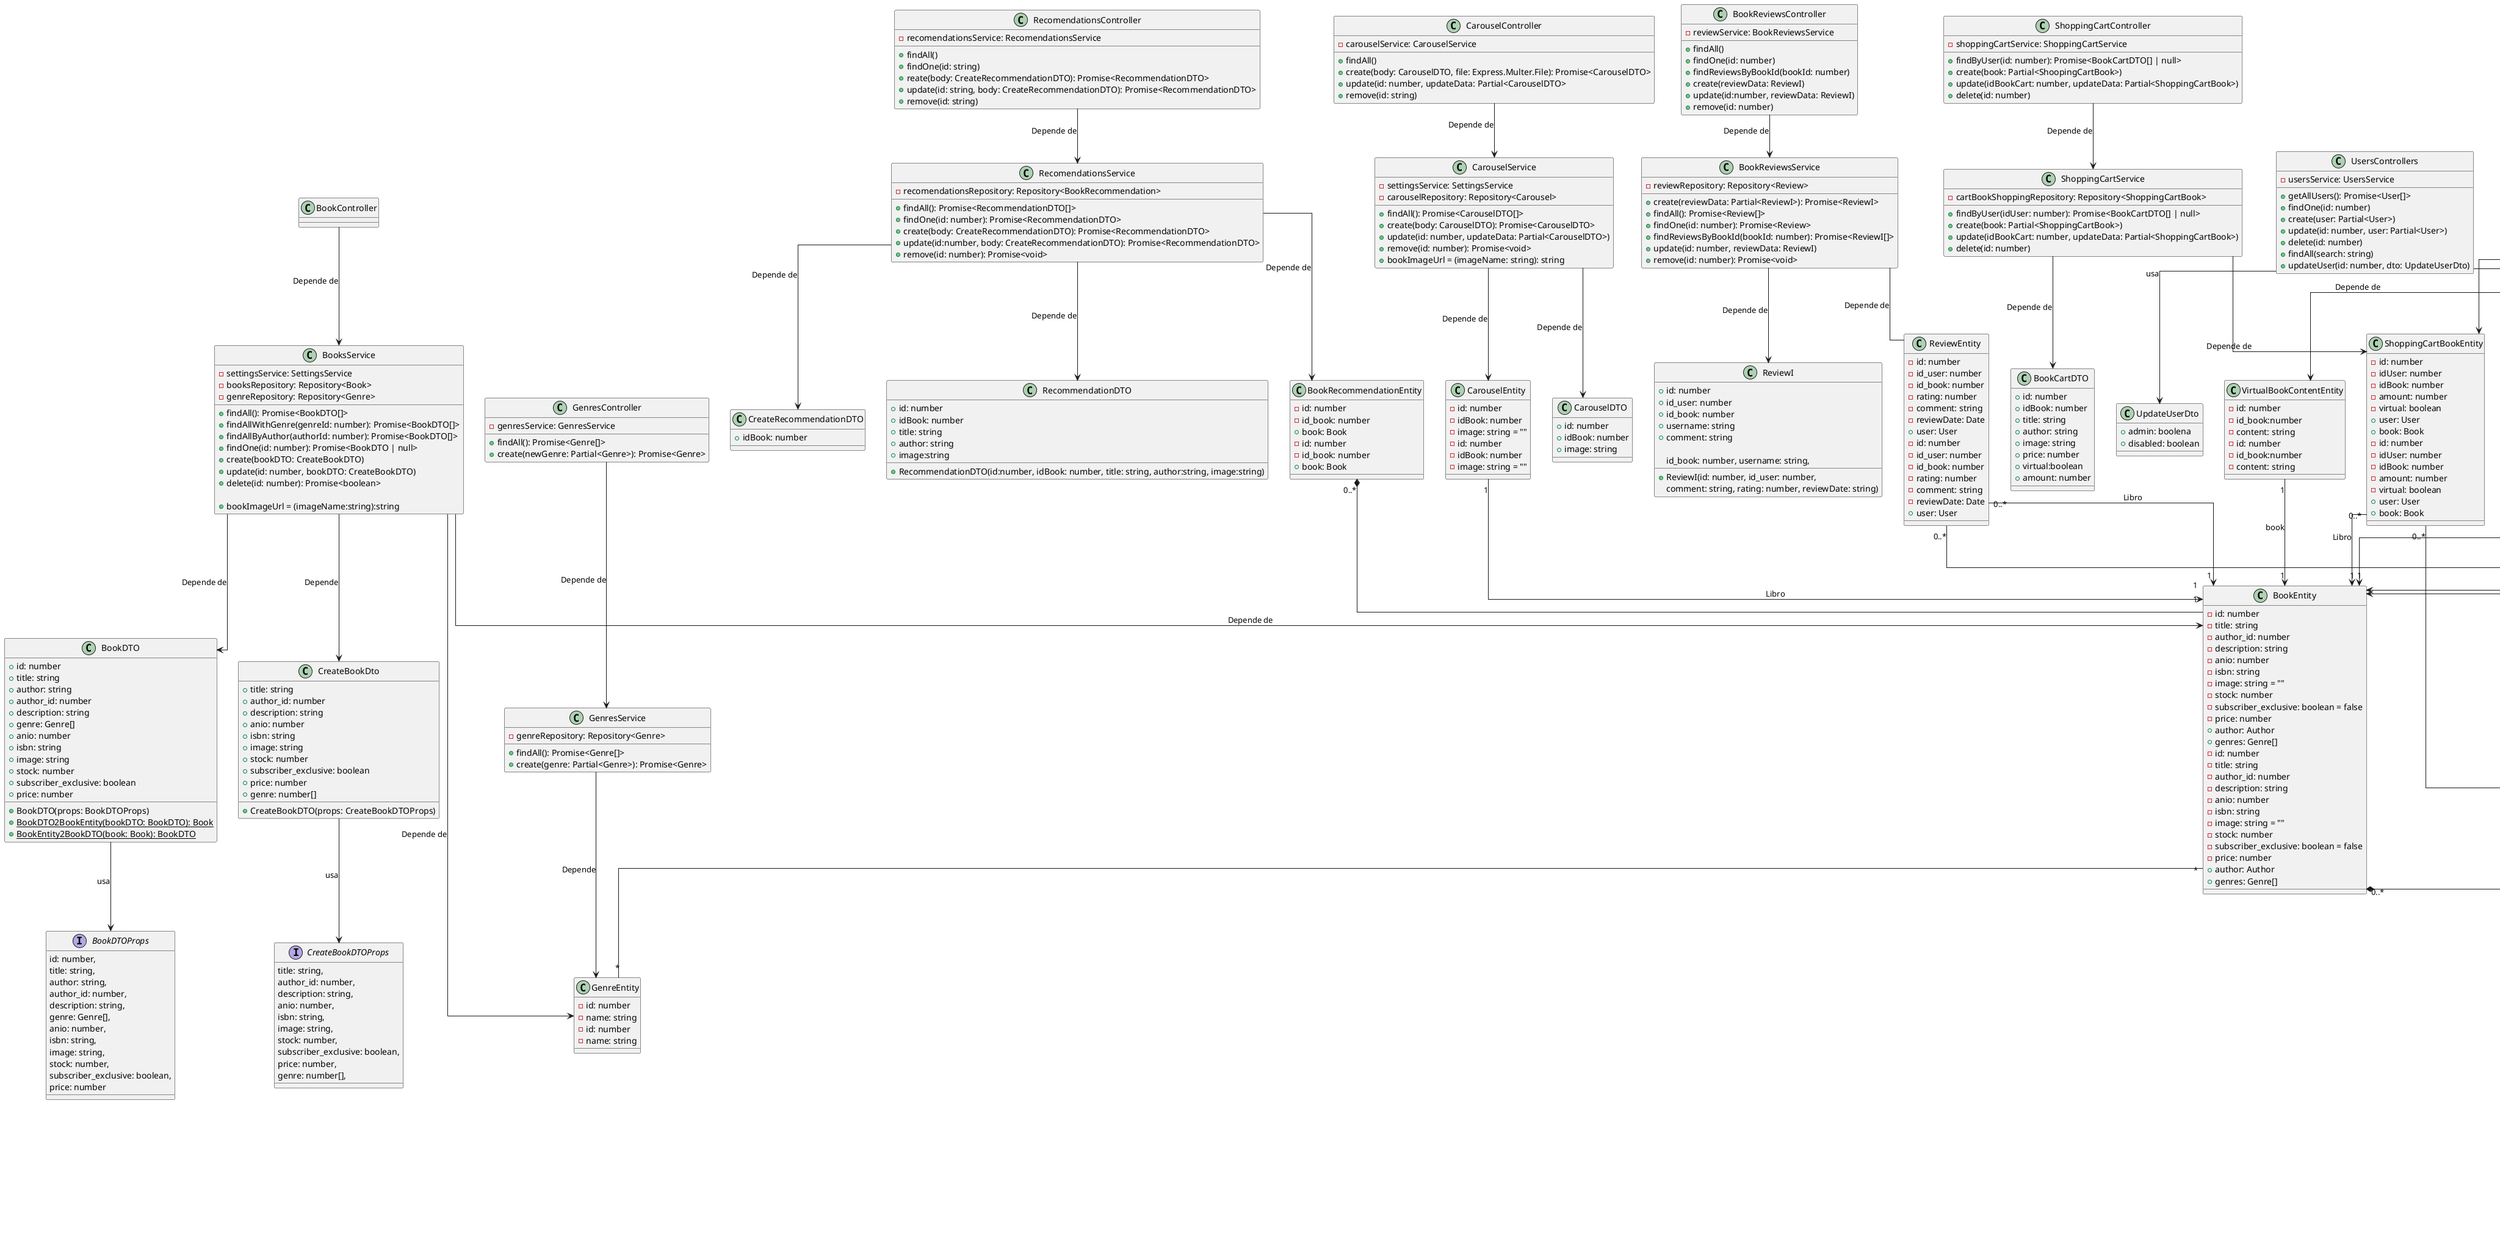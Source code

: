 @startuml Alejandria
skinparam linetype ortho


'========================
'Entidades
'========================

class AuthorEntity{
    - id: number
    - name: string
}

class BookRecommendationEntity {
    - id: number
    - id_book: number
    + book: Book
}

class BookEntity {
    - id: number
    - title: string
    - author_id: number
    - description: string
    - anio: number
    - isbn: string
    - image: string = ""
    - stock: number
    - subscriber_exclusive: boolean = false
    - price: number
    + author: Author
    + genres: Genre[]
}

class CarouselEntity  {
    - id: number
    - idBook: number
    - image: string = ""
}

class  GenreEntity {
    - id: number
    - name: string
}

class PurchaseEntity {
    - id: number
    - idUser: number
    - idBook: number
    - amount: number
    - price: number
    - virtual: boolean = false
    - purchaseDate: Date
    + user: User
    + book: Book
}

class ReviewEntity {
    - id: number
    - id_user: number
    - id_book: number
    - rating: number
    - comment: string
    - reviewDate: Date
    + user: User
}

'class SesionTokenEntity {
'    - id: number
'    - idBook: number
'    - token: string
'}

class ShoppingCartBookEntity {
    - id: number
    - idUser: number
    - idBook: number
    - amount: number
    - virtual: boolean
    + user: User
    + book: Book
}

class UserSubscriptionEntity {
    - id: number
    + user: User
    - startDate: Date
    - endDate: Date
    - ongoing: boolean
    - subscription: Subscription
}

class SubscriptionEntity {
    - id: number
    - price: number
    + userSubscriptions: UserSubscription[]
}

class UserVirtualBooksEntity {
    - id: number
    - id_user: number
    - id_book: number
    + book: Book
}

class VirtualBookContentEntity {
    - id: number
    - id_book:number
    - content: string
}

class UserEntity {
    - id: number
    - firstname: string
    - lastname: string
    - username: string
    - email: string
    - password: string
    - tel: string
    - admin: boolean
    - disabled: boolean
    - registrationDate: Date
    + userSubscriptions: UserSubscription[]
}

Class UserSubscriptionDiscountEntity {
    - id: number
    - subscription: Subscription
    - discount: number
}
class AuthorEntity{
    - id: number
    - name: string
}

class BookRecommendationEntity {
    - id: number
    - id_book: number
    + book: Book
}

class BookEntity {
    - id: number
    - title: string
    - author_id: number
    - description: string
    - anio: number
    - isbn: string
    - image: string = ""
    - stock: number
    - subscriber_exclusive: boolean = false
    - price: number
    + author: Author
    + genres: Genre[]
}

class CarouselEntity  {
    - id: number
    - idBook: number
    - image: string = ""
}

class  GenreEntity {
    - id: number
    - name: string
}

class PurchaseEntity {
    - id: number
    - idUser: number
    - idBook: number
    - amount: number
    - price: number
    - virtual: boolean = false
    - purchaseDate: Date
    + user: User
    + book: Book
}

class ReviewEntity {
    - id: number
    - id_user: number
    - id_book: number
    - rating: number
    - comment: string
    - reviewDate: Date
    + user: User
}

'class SesionTokenEntity {
'    - id: number
'    - idBook: number
'    - token: string
'}

class ShoppingCartBookEntity {
    - id: number
    - idUser: number
    - idBook: number
    - amount: number
    - virtual: boolean
    + user: User
    + book: Book
}

class UserSubscriptionEntity {
    - id: number
    + user: User
    - startDate: Date
    - endDate: Date
    - ongoing: boolean
    - subscription: Subscription
}

class SubscriptionEntity {
    - id: number
    - price: number
    + userSubscriptions: UserSubscription[]
}

class UserVirtualBooksEntity {
    - id: number
    - id_user: number
    - id_book: number
    + book: Book
}

class VirtualBookContentEntity {
    - id: number
    - id_book:number
    - content: string
}

class UserEntity {
    - id: number
    - firstname: string
    - lastname: string
    - username: string
    - email: string
    - password: string
    - tel: string
    - admin: boolean
    - disabled: boolean
    - registrationDate: Date
    + userSubscriptions: UserSubscription[]
}

Class UserSubscriptionDiscountEntity {
    - id: number
    - subscription: Subscription
    - discount: number
}


'========================
' DTOs
'========================

class LoginRequestBody {
    + email: string
    + password: string

    + LoginRequestBody(email: string, password: string)
}

class RegisterRequestBody {
    + username: string
    + firstname: string
    + lastname: string
    + email: string
    + password: string

    + RegisterRequestBody(props: registerRequestBodyProps)
}

interface registerRequestBodyProps {
    'flecha de uso de registerRequestBody a props
    username: string,
    firstname: string,
    lastname: string,
    email: string,
    password: string
}

class CreateAuthorDto {
    + name: string;

    + CreateAuthorDto(name: string)
}

class BookDTO {
    + id: number
    + title: string
    + author: string
    + author_id: number
    + description: string
    + genre: Genre[]
    + anio: number
    + isbn: string
    + image: string
    + stock: number
    + subscriber_exclusive: boolean
    + price: number

    + BookDTO(props: BookDTOProps)
    + {static} BookDTO2BookEntity(bookDTO: BookDTO): Book
    + {static} BookEntity2BookDTO(book: Book): BookDTO
}

interface BookDTOProps {
    id: number,
    title: string,
    author: string,
    author_id: number,
    description: string,
    genre: Genre[],
    anio: number,
    isbn: string,
    image: string,
    stock: number,
    subscriber_exclusive: boolean,
    price: number
}

class CreateBookDto {
    + title: string
    + author_id: number
    + description: string
    + anio: number
    + isbn: string
    + image: string
    + stock: number
    + subscriber_exclusive: boolean
    + price: number
    + genre: number[]

    + CreateBookDTO(props: CreateBookDTOProps)
}

interface CreateBookDTOProps {
    title: string,
    author_id: number,
    description: string,
    anio: number,
    isbn: string,
    image: string,
    stock: number,
    subscriber_exclusive: boolean,
    price: number,
    genre: number[],
}

class CatalogueBookDTO {
    + id: number
    + id_user: number
    + id_book: number
    + title: string
    + author: string
    + image: string
    + price: number
    + virtual: boolean
    + amount: number
    + purchaseDate: Date
}

class BookContentDTO {
    + idBook: number
    + content:string

    + BookContentDTO(idBook:number, content:string)
}

class LibraryBookDTO {
    + id: number
    + title: string
    + author_id: number
    + description: string
    + isbn: string
    + image: string
    + LibraryBookDTO(id: number, title: string, author_id: number,
     description: string, isbn: string, image: string)
}

class CreateUserVirtualBookDto {
    + idUser: number
    + idBook: number

    + CreateUserVirtualBookDto(idUser: number, idBook: number)
}

class ReviewI {
    + id: number
    + id_user: number
    + id_book: number
    + username: string
    + comment: string

    + ReviewI(id: number, id_user: number, 
    id_book: number, username: string, 
    comment: string, rating: number, reviewDate: string)
}

class PurchaseDTO {
    + id:number
    + id_user:number
    + title: string
    + author: string
    + image: string
    + price: number
    + virtual: boolean
    + amount: number
    + purchaseDate: Date

    + PurchaseDTO(props: PurchaseDTOProps)
}

interface PurchaseDTOProps {
    id: number,
    id_user: number,
    id_book: number,
    title: string,
    author: string,
    image: string,
    price: number,
    virtual: boolean,
    amount: number,
    purchaseDate: Date,
}

class CreateRecommendationDTO {
    + idBook: number
}

class RecommendationDTO {
    + id: number
    + idBook: number
    + title: string
    + author: string
    + image:string

    + RecommendationDTO(id:number, idBook: number, title: string, author:string, image:string)
}

class CarouselDTO {
    + id: number
    + idBook: number
    + image: string
}

class BookCartDTO {
    + id: number
    + idBook: number
    + title: string
    + author: string
    + image: string
    + price: number
    + virtual:boolean
    + amount: number
}

class SubscriptionDTO {
    + id:number
    + price: number
}

class UserSubscriptionDTO {
    + id: number
    + startDate: string
    + endDate: string
    + ongoing: boolean
    + subscription: SubscriptionDTO | null
}

class UpdateUserDto {
    + admin: boolena
    + disabled: boolean
}

'========================
'Servicies
'========================

class AuthService {
    - usersService: UsersService
    - jwtService: JwtService

    + register(requestBody: RegisterRequestBody)
    + login(requestBody: LoginRequestBody)
    + validateUser(email: string, pass: string)
}

class AuthorService {
    - authorRepository: Repository<Author>

    + create(createAuthorDto: CreateAuthorDto): Promise<Author>
    + findAll(): Promise<Author[]>
    + findOne(id: number): Promise<Author>
    + remove(id: number): Promise<void>
}

class BooksService {
    - settingsService: SettingsService
    - booksRepository: Repository<Book>
    - genreRepository: Repository<Genre>

    + findAll(): Promise<BookDTO[]>
    + findAllWithGenre(genreId: number): Promise<BookDTO[]>
    + findAllByAuthor(authorId: number): Promise<BookDTO[]>
    + findOne(id: number): Promise<BookDTO | null>
    + create(bookDTO: CreateBookDTO)
    + update(id: number, bookDTO: CreateBookDTO)
    + delete(id: number): Promise<boolean>

    + bookImageUrl = (imageName:string):string
}

class CatalogueBooksService {
    - booksService: BooksService

    + findAll(): Promise<CatalogueBookDTO[]>
    + findOne(id: number)
}

class BookContentService {
    -  bookContentRepository: Repository<VirtualBookContent>

    + get(id:number):Promise<BookContentDTO|null>
    + create(bookContent: Partial<BookContentDTO>): Promise<BookContentDTO>
    + update(id:number, bookContent: BookContentDTO)
    + delete(id: number)
}

class LibraryBooksService {
    - userVirtualBooks: Repository<UserVirtualBooks>

    + findAllByUser(idUser: number): Promise<LibraryBookDTO[]>
    + create(userVirtualBook: { idUser: number, idBook: number }): Promise<UserVirtualBooks>
}

class BookReviewsService {
    - reviewRepository: Repository<Review>

    + create(reviewData: Partial<ReviewI>): Promise<ReviewI>
    + findAll(): Promise<Review[]>
    + findOne(id: number): Promise<Review>
    + findReviewsByBookId(bookId: number): Promise<ReviewI[]>
    + update(id: number, reviewData: ReviewI)
    + remove(id: number): Promise<void>
}

class GenresService {
    - genreRepository: Repository<Genre>

    + findAll(): Promise<Genre[]>
    + create(genre: Partial<Genre>): Promise<Genre>
}

class PurchaseService {
    - purchaseRepository: Repository<Purchase>,
    - cartRepository: Repository<ShoppingCartBook>
    - booksRepository: Repository<Book>
    - userRepository: Repository<User>

    + processPurchase(idUser: number, cartItems: PurchaseItem[]): Promise<void>
    + getPurchaseHistory(idUser: number): Promise<PurchaseDTO[] | null>
}

class RecomendationsService {
    - recomendationsRepository: Repository<BookRecommendation>

    + findAll(): Promise<RecommendationDTO[]>
    + findOne(id: number): Promise<RecommendationDTO>
    + create(body: CreateRecommendationDTO): Promise<RecommendationDTO>
    + update(id:number, body: CreateRecommendationDTO): Promise<RecommendationDTO>
    + remove(id: number): Promise<void>
}

class CarouselService {
    - settingsService: SettingsService
    - carouselRepository: Repository<Carousel>

    + findAll(): Promise<CarouselDTO[]>
    + create(body: CarouselDTO): Promise<CarouselDTO>
    + update(id: number, updateData: Partial<CarouselDTO>)
    + remove(id: number): Promise<void>
    + bookImageUrl = (imageName: string): string
}

class ShoppingCartService {
    - cartBookShoppingRepository: Repository<ShoppingCartBook>

    + findByUser(idUser: number): Promise<BookCartDTO[] | null>
    + create(book: Partial<ShoppingCartBook>)
    + update(idBookCart: number, updateData: Partial<ShoppingCartBook>)
    + delete(id: number)
}

class SubscriptionService {
    - subscriptionConfigRepository: Repository<Subscription>

    + get(): Promise<SubscriptionDTO>
    + update(id: number, config: Partial<SubscriptionDTO>)
    + create(data: SubscriptionDTO): Promise<Subscription>
}

class UserSubscriptionService {
    - userSubscriptionRepository: Repository<UserSubscription>
    - userRepository: Repository<User>
    - subscriptionRepository: Repository<Subscription>

    + createSubscription(userId: number, startDate: Date, endDate: Date): Promise<UserSubscription>
    + getUserSubscription(userId: number): Promise<UserSubscriptionDTO>
    + getUserSubscriptions(): Promise<UserSubscriptionDTO[]>
    + cancelSubscription(id: number): Promise<void>
}

class UsersService {
    - usersRepository: Repository<User>

    + findAll(search = ''): Promise<User[]>
    + findOne(id: number)
    + create(user: Partial<User>)
    + findByEmail(email: string): Promise<User | null>
    + findByUser(username: string): Promise<User | null>
    + update(id: number, updateData: Partial<User>)
    + delete(id: number)
}

class UserSubscriptionDiscountService {
    - discountRepo: Repository<UserSubscriptionDiscount>
    - subscriptionRepo: Repository<Subscription>
    
    + create(data: { id_subscription: number; discount: number }): Promise<UserSubscriptionDiscount>
    + findAll(): Promise<UserSubscriptionDiscount[]>
    + findOne(id: number): Promise<UserSubscriptionDiscount>
    + update(id: number, data: { discount: number }): Promise<UserSubscriptionDiscount>
    + delete(id: number): Promise<void>
}

'========================
'Controllers
'========================

class AuthController {
    - authService: AuthService

    + login(LoginRequestBody: LoginRequestBody)
    + registerUser(requestBody: RegisterRequestBody)
}

class AuthorController {
    - authorService: AuthorService

    + findAll()
    + findOne(id: number)
    + create(createAuthorDto: CreateAuthorDto): Promise<Author>
    + remove(id: number)
}


class CatalogueBooksController {
    - booksService: CatalogueBooksService

    + findAll(): Promise<CatalogueBookDTO[]>
    + findOne(id: number): Promise<CatalogueBookDTO | null>
}

class BookContentController {
    - bookContentService: BookContentService

    + get(id: number):Promise<BookContentDTO|null>
    + post(bookContent: BookContentDTO):Promise<BookContentDTO>
    + update(id: number, bookContent: BookContentDTO)
    + delete(id: number)
}

class LibraryBooksController {
    - libraryBooksService: LibraryBooksService

    + findAllByUser(idUser: number): Promise<LibraryBookDTO[]>
    + create(createUserVirtualBookDto: CreateUserVirtualBookDto): Promise<UserVirtualBooks>
}

class BookReviewsController {
    - reviewService: BookReviewsService

    + findAll()
    + findOne(id: number) 
    + findReviewsByBookId(bookId: number)
    + create(reviewData: ReviewI)
    + update(id:number, reviewData: ReviewI)
    + remove(id: number)
}

class GenresController {
    - genresService: GenresService

    + findAll(): Promise<Genre[]>
    + create(newGenre: Partial<Genre>): Promise<Genre>
}

class PurchasesController {
    -  purchasesService: PurchasesService

    + processPurchase(body: ProcessPurchaseDTO)
    + getPurchaseHistory(idUser: number): Promise<PurchaseDTO[] | null>
}

class RecomendationsController {
    - recomendationsService: RecomendationsService

    + findAll()
    + findOne(id: string)
    + reate(body: CreateRecommendationDTO): Promise<RecommendationDTO>
    + update(id: string, body: CreateRecommendationDTO): Promise<RecommendationDTO>
    + remove(id: string)
}

class CarouselController {
    - carouselService: CarouselService

    + findAll()
    + create(body: CarouselDTO, file: Express.Multer.File): Promise<CarouselDTO>
    + update(id: number, updateData: Partial<CarouselDTO>
    + remove(id: string)
}

class ShoppingCartController {
    - shoppingCartService: ShoppingCartService

    + findByUser(id: number): Promise<BookCartDTO[] | null>
    + create(book: Partial<ShoopingCartBook>)
    + update(idBookCart: number, updateData: Partial<ShoppingCartBook>)
    + delete(id: number)
}

class SubscriptionController {
    - subscriptionService: SubscriptionService

    + getUserSubscriptions(): Promise<SubscriptionDTO>
    + update(updateData: Partial<SubscriptionDTO>)
    + create(data: SubscriptionDTO)
}

class UserSubscriptionController {
    - userSubscriptionService: UserSubscriptionService

    + createSubscription(userId: number, startDate: Date, endDate: Date,): Promise<UserSubscription>
    + getUserSubscription(userId: number): Promise<UserSubscriptionDTO>
    + getUserSubscriptions() : Promise<UserSubscriptionDTO[]>
    + cancelSubscription(id: number): Promise<void>
}

Class UsersControllers {
    - usersService: UsersService

    + getAllUsers(): Promise<User[]>
    + findOne(id: number)
    + create(user: Partial<User>)
    + update(id: number, user: Partial<User>)
    + delete(id: number)
    + findAll(search: string)
    + updateUser(id: number, dto: UpdateUserDto)
}

Class UserSubscriptionDiscountController {
    - discountService: UserSubscriptionDiscountService

    + create(data: { id_subscription: number; discount: number }): Promise<UserSubscriptionDiscount>
    + findAll(): Promise<UserSubscriptionDiscount[]>
    + findOne(id: number): Promise<UserSubscriptionDiscount>
    + update(id: number, data: { discount: number } ): Promise<UserSubscriptionDiscount> 
    + delete(id: number): Promise<void>
}


' relaciones 


BookEntity "0..*" *-- "1" AuthorEntity 
BookEntity "*" -- "*" GenreEntity
BookRecommendationEntity "0..*" *-- "1" BookEntity 
CarouselEntity "1" --> "1" BookEntity : Libro
PurchaseEntity "0..*" --> "1" UserEntity : Usuario
PurchaseEntity "0..*" --> "1" BookEntity : Libro
ReviewEntity "0..*" --> "1" UserEntity : Usuario
ReviewEntity "0..*" --> "1" BookEntity : Libro
ShoppingCartBookEntity "0..*" --> "1" UserEntity : Usuario
ShoppingCartBookEntity "0..*" --> "1" BookEntity : Libro
UserSubscriptionEntity "0..*" --> "1" UserEntity : Usuario
UserSubscriptionEntity "0..*" --> "1" SubscriptionEntity : Suscripcion
SubscriptionEntity "1" --> "0..*" UserSubscriptionEntity : Suscripcion Usuario
UserVirtualBooksEntity "0..*" --> "1" UserEntity : Usuario
UserVirtualBooksEntity "0..*" --> BookEntity : Libro
VirtualBookContentEntity "1" --> "1" BookEntity : book
UserSubscriptionDiscountEntity "0..*" --> "1" SubscriptionEntity : Suscripcion
UserEntity "0..*" --> UserSubscriptionEntity : Suscripcion Usuario

AuthController --> AuthService : Depende de
AuthorController --> AuthorService : Depende de
BookController --> BooksService : Depende de
CatalogueBooksController --> CatalogueBooksService : Depende de
BookContentController --> BookContentService : Depende de
LibraryBooksController --> LibraryBooksService : Depende de
BookReviewsController --> BookReviewsService : Depende de
GenresController --> GenresService : Depende de
PurchasesController --> PurchaseService : Depende de
RecomendationsController --> RecomendationsService : Depende de
CarouselController --> CarouselService : Depende de
ShoppingCartController --> ShoppingCartService : Depende de
SubscriptionController --> SubscriptionService : Depende de
UserSubscriptionController --> UserSubscriptionService : Depende de
UserSubscriptionDiscountController --> UserSubscriptionDiscountService :Depende de
UsersControllers --> UsersService : Depende de

AuthorService --> AuthorEntity : Depende de
BooksService --> BookEntity : Depende de
BooksService --> GenreEntity : Depende de
BookContentService --> VirtualBookContentEntity : Depende de
LibraryBooksService --> UserVirtualBooksEntity : Depende de
BookReviewsService -- ReviewEntity : Depende de
GenresService --> GenreEntity :Depende
PurchaseService --> PurchaseEntity : Depende de 
PurchaseService --> ShoppingCartBookEntity : Depende de
PurchaseService --> BookEntity : Depende de
PurchaseService --> UserEntity : Depende de
RecomendationsService --> BookRecommendationEntity : Depende de
CarouselService --> CarouselEntity : Depende de
ShoppingCartService --> ShoppingCartBookEntity : Depende de
SubscriptionService --> SubscriptionEntity : Depende de
UserSubscriptionService --> UserSubscriptionEntity : Depende de
UserSubscriptionService --> UserEntity : Depende de
UserSubscriptionService --> SubscriptionEntity : Depende de
UsersService --> UserEntity : Depende de
UserSubscriptionDiscountService --> UserSubscriptionDiscountEntity : Depende de
UserSubscriptionDiscountService --> SubscriptionEntity : Depende de

AuthService --> LoginRequestBody : Depende de
AuthService --> RegisterRequestBody : Depende de
AuthorService --> CreateAuthorDto : Depende de
BooksService --> BookDTO : Depende de
BooksService --> CreateBookDto : Depende
CatalogueBooksService --> CatalogueBookDTO : Depende de
BookContentService --> BookContentDTO : Depende de
LibraryBooksService --> LibraryBookDTO : Depende de
BookReviewsService --> ReviewI : Depende de
PurchaseService --> PurchaseDTO : Depende de
RecomendationsService --> RecommendationDTO : Depende de
RecomendationsService --> CreateRecommendationDTO : Depende de
CarouselService --> CarouselDTO : Depende de
ShoppingCartService --> BookCartDTO : Depende de
SubscriptionService --> SubscriptionDTO : Depende de
UserSubscriptionService --> UserSubscriptionDTO : Depende de

UsersControllers --> UpdateUserDto : usa
LibraryBooksController --> CreateUserVirtualBookDto : usa

BookDTO --> BookDTOProps : usa
CreateBookDto --> CreateBookDTOProps : usa
RegisterRequestBody --> registerRequestBodyProps : usa
PurchaseDTO --> PurchaseDTOProps : usa


@enduml


/'
Book "1" *-- "n" Author : author ===> @ManyToOne (Libro → Autor)
Book "*" -- "*" Genre : genre ===> @Many-to-Many (Libro → Género)
User "1" *-- "1" Profile : profile ===> One-to-One (Usuario → Perfil)

Author "1" *-- "n" Book : books ===> One-to-Many (Autor → Libros)
'/
